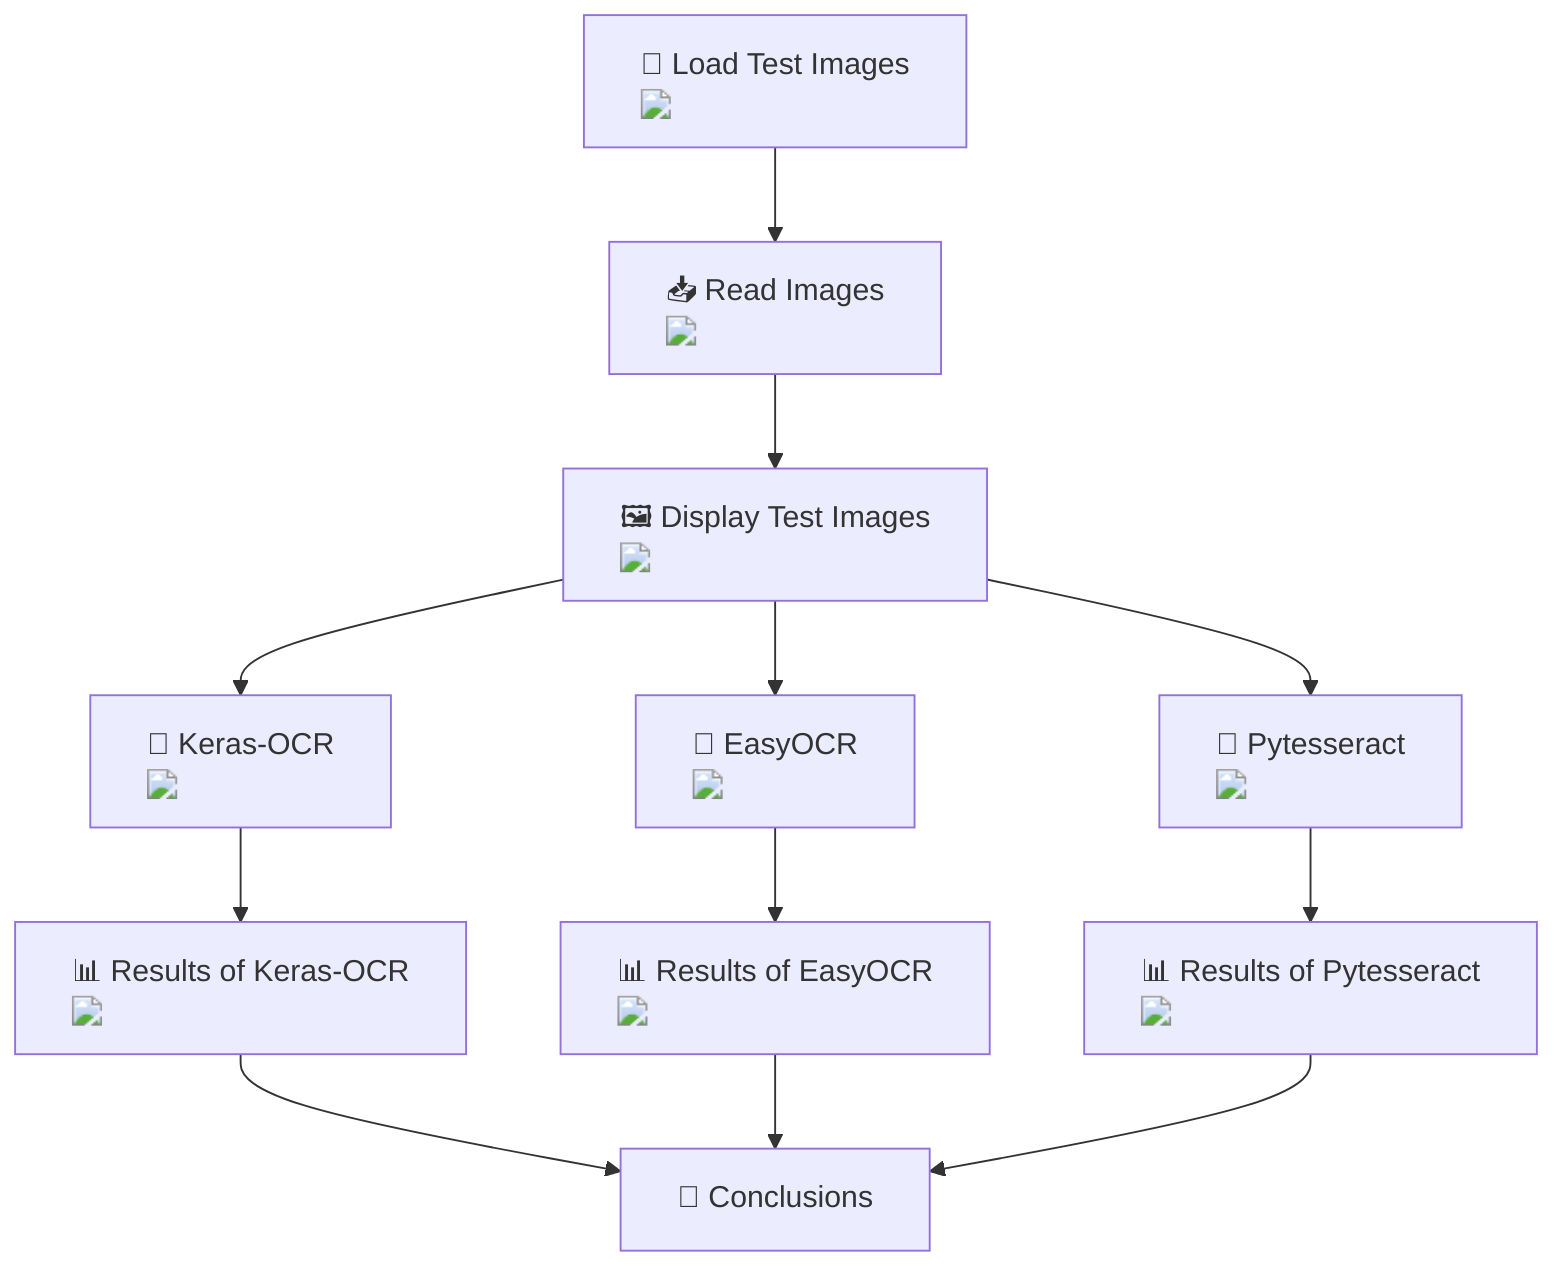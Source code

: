 flowchart TD
    A["📁 Load Test Images <img src='icons/file.svg' />"] --> B["📥 Read Images <img src='table.svg' />"]
    B --> C["🖼️ Display Test Images <img src='dummy_plots/barplot_template.svg' />"]
    C --> D["🧠 Keras-OCR <img src='brain.svg' />"]
    D --> E["📊 Results of Keras-OCR <img src='dummy_plots/boxplot_template.svg' />"]
    C --> F["📜 EasyOCR <img src='brain.svg' />"]
    F --> G["📊 Results of EasyOCR <img src='dummy_plots/hist_template.svg' />"]
    C --> H["🤖 Pytesseract <img src='brain.svg' />"]
    H --> I["📊 Results of Pytesseract <img src='dummy_plots/scatter_plot_template.svg' />"]
    E --> J["📌 Conclusions"]
    G --> J
    I --> J